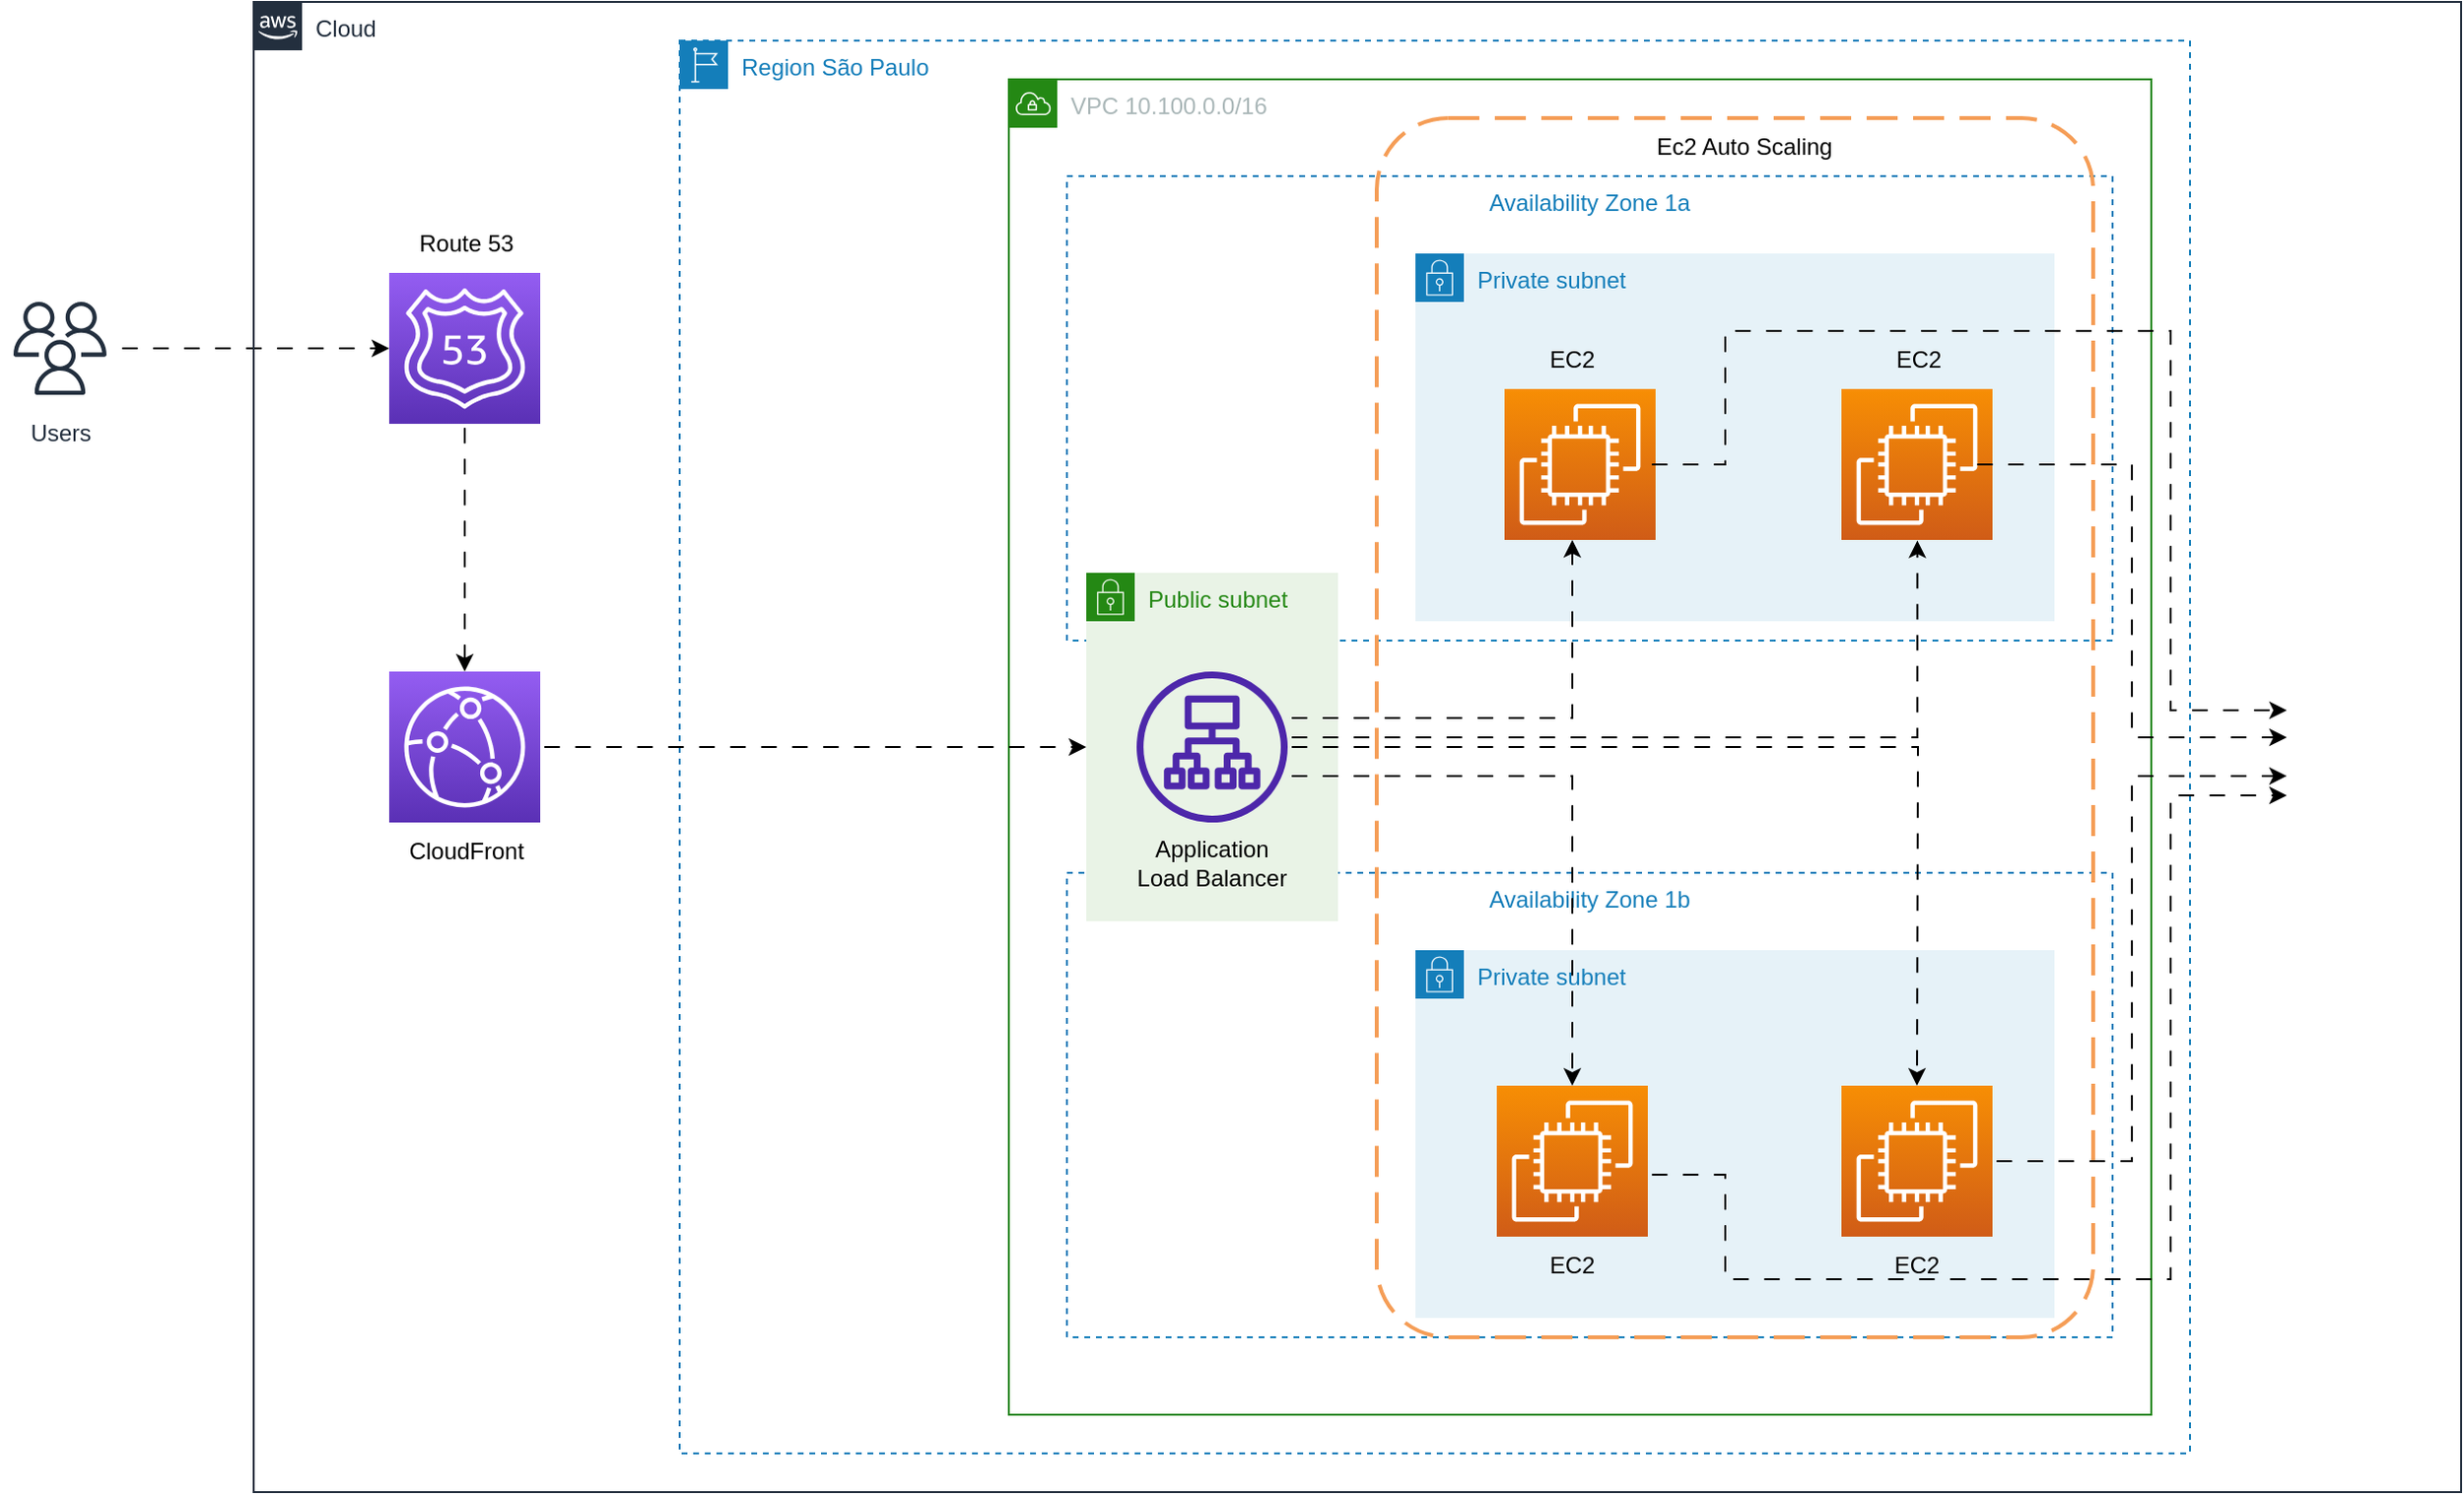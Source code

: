 <mxfile version="21.7.2" type="github">
  <diagram name="Página-1" id="meS7Ra0vE_oxZtrVFws6">
    <mxGraphModel dx="1693" dy="723" grid="1" gridSize="10" guides="1" tooltips="1" connect="1" arrows="1" fold="1" page="1" pageScale="1" pageWidth="827" pageHeight="1169" math="0" shadow="0">
      <root>
        <mxCell id="0" />
        <mxCell id="1" parent="0" />
        <mxCell id="Sbvg0yvKTcz6ybZard4w-1" style="edgeStyle=orthogonalEdgeStyle;rounded=0;orthogonalLoop=1;jettySize=auto;html=1;entryX=0;entryY=0.5;entryDx=0;entryDy=0;entryPerimeter=0;flowAnimation=1;" edge="1" parent="1" source="Sbvg0yvKTcz6ybZard4w-2" target="Sbvg0yvKTcz6ybZard4w-30">
          <mxGeometry relative="1" as="geometry" />
        </mxCell>
        <mxCell id="Sbvg0yvKTcz6ybZard4w-2" value="Users" style="sketch=0;outlineConnect=0;fontColor=#232F3E;gradientColor=none;strokeColor=#232F3E;fillColor=#ffffff;dashed=0;verticalLabelPosition=bottom;verticalAlign=top;align=center;html=1;fontSize=12;fontStyle=0;aspect=fixed;shape=mxgraph.aws4.resourceIcon;resIcon=mxgraph.aws4.users;" vertex="1" parent="1">
          <mxGeometry x="10" y="179" width="60" height="60" as="geometry" />
        </mxCell>
        <mxCell id="Sbvg0yvKTcz6ybZard4w-3" value="Cloud" style="points=[[0,0],[0.25,0],[0.5,0],[0.75,0],[1,0],[1,0.25],[1,0.5],[1,0.75],[1,1],[0.75,1],[0.5,1],[0.25,1],[0,1],[0,0.75],[0,0.5],[0,0.25]];outlineConnect=0;gradientColor=none;html=1;whiteSpace=wrap;fontSize=12;fontStyle=0;container=1;pointerEvents=0;collapsible=0;recursiveResize=0;shape=mxgraph.aws4.group;grIcon=mxgraph.aws4.group_aws_cloud_alt;strokeColor=#232F3E;fillColor=none;verticalAlign=top;align=left;spacingLeft=30;fontColor=#232F3E;dashed=0;" vertex="1" parent="1">
          <mxGeometry x="140" y="30" width="1140" height="770" as="geometry" />
        </mxCell>
        <mxCell id="Sbvg0yvKTcz6ybZard4w-4" value="Region São Paulo" style="points=[[0,0],[0.25,0],[0.5,0],[0.75,0],[1,0],[1,0.25],[1,0.5],[1,0.75],[1,1],[0.75,1],[0.5,1],[0.25,1],[0,1],[0,0.75],[0,0.5],[0,0.25]];outlineConnect=0;gradientColor=none;html=1;whiteSpace=wrap;fontSize=12;fontStyle=0;container=1;pointerEvents=0;collapsible=0;recursiveResize=0;shape=mxgraph.aws4.group;grIcon=mxgraph.aws4.group_region;strokeColor=#147EBA;fillColor=none;verticalAlign=top;align=left;spacingLeft=30;fontColor=#147EBA;dashed=1;" vertex="1" parent="Sbvg0yvKTcz6ybZard4w-3">
          <mxGeometry x="220" y="20" width="780" height="730" as="geometry" />
        </mxCell>
        <mxCell id="Sbvg0yvKTcz6ybZard4w-5" value="VPC 10.100.0.0/16" style="points=[[0,0],[0.25,0],[0.5,0],[0.75,0],[1,0],[1,0.25],[1,0.5],[1,0.75],[1,1],[0.75,1],[0.5,1],[0.25,1],[0,1],[0,0.75],[0,0.5],[0,0.25]];outlineConnect=0;gradientColor=none;html=1;whiteSpace=wrap;fontSize=12;fontStyle=0;container=1;pointerEvents=0;collapsible=0;recursiveResize=0;shape=mxgraph.aws4.group;grIcon=mxgraph.aws4.group_vpc;strokeColor=#248814;fillColor=none;verticalAlign=top;align=left;spacingLeft=30;fontColor=#AAB7B8;dashed=0;" vertex="1" parent="Sbvg0yvKTcz6ybZard4w-4">
          <mxGeometry x="170" y="20" width="590" height="690" as="geometry" />
        </mxCell>
        <mxCell id="Sbvg0yvKTcz6ybZard4w-6" value="Availability Zone 1a" style="fillColor=none;strokeColor=#147EBA;dashed=1;verticalAlign=top;fontStyle=0;fontColor=#147EBA;whiteSpace=wrap;html=1;" vertex="1" parent="Sbvg0yvKTcz6ybZard4w-5">
          <mxGeometry x="30" y="50" width="540" height="240" as="geometry" />
        </mxCell>
        <mxCell id="Sbvg0yvKTcz6ybZard4w-7" value="Availability Zone 1b" style="fillColor=none;strokeColor=#147EBA;dashed=1;verticalAlign=top;fontStyle=0;fontColor=#147EBA;whiteSpace=wrap;html=1;" vertex="1" parent="Sbvg0yvKTcz6ybZard4w-5">
          <mxGeometry x="30" y="410" width="540" height="240" as="geometry" />
        </mxCell>
        <mxCell id="Sbvg0yvKTcz6ybZard4w-8" value="" style="rounded=1;arcSize=10;dashed=1;strokeColor=#F59D56;fillColor=none;gradientColor=none;dashPattern=8 4;strokeWidth=2;" vertex="1" parent="Sbvg0yvKTcz6ybZard4w-5">
          <mxGeometry x="190" y="20" width="370" height="630" as="geometry" />
        </mxCell>
        <mxCell id="Sbvg0yvKTcz6ybZard4w-9" value="Private subnet" style="points=[[0,0],[0.25,0],[0.5,0],[0.75,0],[1,0],[1,0.25],[1,0.5],[1,0.75],[1,1],[0.75,1],[0.5,1],[0.25,1],[0,1],[0,0.75],[0,0.5],[0,0.25]];outlineConnect=0;gradientColor=none;html=1;whiteSpace=wrap;fontSize=12;fontStyle=0;container=1;pointerEvents=0;collapsible=0;recursiveResize=0;shape=mxgraph.aws4.group;grIcon=mxgraph.aws4.group_security_group;grStroke=0;strokeColor=#147EBA;fillColor=#E6F2F8;verticalAlign=top;align=left;spacingLeft=30;fontColor=#147EBA;dashed=0;" vertex="1" parent="Sbvg0yvKTcz6ybZard4w-5">
          <mxGeometry x="210" y="90" width="330" height="190" as="geometry" />
        </mxCell>
        <mxCell id="Sbvg0yvKTcz6ybZard4w-10" value="" style="sketch=0;points=[[0,0,0],[0.25,0,0],[0.5,0,0],[0.75,0,0],[1,0,0],[0,1,0],[0.25,1,0],[0.5,1,0],[0.75,1,0],[1,1,0],[0,0.25,0],[0,0.5,0],[0,0.75,0],[1,0.25,0],[1,0.5,0],[1,0.75,0]];outlineConnect=0;fontColor=#232F3E;gradientColor=#F78E04;gradientDirection=north;fillColor=#D05C17;strokeColor=#ffffff;dashed=0;verticalLabelPosition=bottom;verticalAlign=top;align=center;html=1;fontSize=12;fontStyle=0;aspect=fixed;shape=mxgraph.aws4.resourceIcon;resIcon=mxgraph.aws4.ec2;" vertex="1" parent="Sbvg0yvKTcz6ybZard4w-9">
          <mxGeometry x="220" y="70" width="78" height="78" as="geometry" />
        </mxCell>
        <mxCell id="Sbvg0yvKTcz6ybZard4w-11" value="" style="sketch=0;points=[[0,0,0],[0.25,0,0],[0.5,0,0],[0.75,0,0],[1,0,0],[0,1,0],[0.25,1,0],[0.5,1,0],[0.75,1,0],[1,1,0],[0,0.25,0],[0,0.5,0],[0,0.75,0],[1,0.25,0],[1,0.5,0],[1,0.75,0]];outlineConnect=0;fontColor=#232F3E;gradientColor=#F78E04;gradientDirection=north;fillColor=#D05C17;strokeColor=#ffffff;dashed=0;verticalLabelPosition=bottom;verticalAlign=top;align=center;html=1;fontSize=12;fontStyle=0;aspect=fixed;shape=mxgraph.aws4.resourceIcon;resIcon=mxgraph.aws4.ec2;" vertex="1" parent="Sbvg0yvKTcz6ybZard4w-9">
          <mxGeometry x="46" y="70" width="78" height="78" as="geometry" />
        </mxCell>
        <mxCell id="Sbvg0yvKTcz6ybZard4w-12" value="Private subnet" style="points=[[0,0],[0.25,0],[0.5,0],[0.75,0],[1,0],[1,0.25],[1,0.5],[1,0.75],[1,1],[0.75,1],[0.5,1],[0.25,1],[0,1],[0,0.75],[0,0.5],[0,0.25]];outlineConnect=0;gradientColor=none;html=1;whiteSpace=wrap;fontSize=12;fontStyle=0;container=1;pointerEvents=0;collapsible=0;recursiveResize=0;shape=mxgraph.aws4.group;grIcon=mxgraph.aws4.group_security_group;grStroke=0;strokeColor=#147EBA;fillColor=#E6F2F8;verticalAlign=top;align=left;spacingLeft=30;fontColor=#147EBA;dashed=0;" vertex="1" parent="Sbvg0yvKTcz6ybZard4w-5">
          <mxGeometry x="210" y="450" width="330" height="190" as="geometry" />
        </mxCell>
        <mxCell id="Sbvg0yvKTcz6ybZard4w-13" style="edgeStyle=orthogonalEdgeStyle;rounded=0;orthogonalLoop=1;jettySize=auto;html=1;flowAnimation=1;" edge="1" parent="Sbvg0yvKTcz6ybZard4w-12">
          <mxGeometry relative="1" as="geometry">
            <mxPoint x="120" y="116" as="sourcePoint" />
            <mxPoint x="450" y="-80" as="targetPoint" />
            <Array as="points">
              <mxPoint x="160" y="116" />
              <mxPoint x="160" y="170" />
              <mxPoint x="390" y="170" />
              <mxPoint x="390" y="-80" />
            </Array>
          </mxGeometry>
        </mxCell>
        <mxCell id="Sbvg0yvKTcz6ybZard4w-14" value="" style="sketch=0;points=[[0,0,0],[0.25,0,0],[0.5,0,0],[0.75,0,0],[1,0,0],[0,1,0],[0.25,1,0],[0.5,1,0],[0.75,1,0],[1,1,0],[0,0.25,0],[0,0.5,0],[0,0.75,0],[1,0.25,0],[1,0.5,0],[1,0.75,0]];outlineConnect=0;fontColor=#232F3E;gradientColor=#F78E04;gradientDirection=north;fillColor=#D05C17;strokeColor=#ffffff;dashed=0;verticalLabelPosition=bottom;verticalAlign=top;align=center;html=1;fontSize=12;fontStyle=0;aspect=fixed;shape=mxgraph.aws4.resourceIcon;resIcon=mxgraph.aws4.ec2;" vertex="1" parent="Sbvg0yvKTcz6ybZard4w-12">
          <mxGeometry x="220" y="70" width="78" height="78" as="geometry" />
        </mxCell>
        <mxCell id="Sbvg0yvKTcz6ybZard4w-15" value="EC2" style="text;html=1;strokeColor=none;fillColor=none;align=center;verticalAlign=middle;whiteSpace=wrap;rounded=0;" vertex="1" parent="Sbvg0yvKTcz6ybZard4w-12">
          <mxGeometry x="209" y="148" width="100" height="30" as="geometry" />
        </mxCell>
        <mxCell id="Sbvg0yvKTcz6ybZard4w-16" value="Public subnet" style="points=[[0,0],[0.25,0],[0.5,0],[0.75,0],[1,0],[1,0.25],[1,0.5],[1,0.75],[1,1],[0.75,1],[0.5,1],[0.25,1],[0,1],[0,0.75],[0,0.5],[0,0.25]];outlineConnect=0;gradientColor=none;html=1;whiteSpace=wrap;fontSize=12;fontStyle=0;container=1;pointerEvents=0;collapsible=0;recursiveResize=0;shape=mxgraph.aws4.group;grIcon=mxgraph.aws4.group_security_group;grStroke=0;strokeColor=#248814;fillColor=#E9F3E6;verticalAlign=top;align=left;spacingLeft=30;fontColor=#248814;dashed=0;" vertex="1" parent="Sbvg0yvKTcz6ybZard4w-5">
          <mxGeometry x="40" y="255" width="130" height="180" as="geometry" />
        </mxCell>
        <mxCell id="Sbvg0yvKTcz6ybZard4w-17" value="" style="sketch=0;outlineConnect=0;fontColor=#232F3E;gradientColor=none;fillColor=#4D27AA;strokeColor=none;dashed=0;verticalLabelPosition=bottom;verticalAlign=top;align=center;html=1;fontSize=12;fontStyle=0;aspect=fixed;pointerEvents=1;shape=mxgraph.aws4.application_load_balancer;" vertex="1" parent="Sbvg0yvKTcz6ybZard4w-16">
          <mxGeometry x="26" y="51" width="78" height="78" as="geometry" />
        </mxCell>
        <mxCell id="Sbvg0yvKTcz6ybZard4w-18" value="Ec2 Auto Scaling" style="text;html=1;strokeColor=none;fillColor=none;align=center;verticalAlign=middle;whiteSpace=wrap;rounded=0;" vertex="1" parent="Sbvg0yvKTcz6ybZard4w-5">
          <mxGeometry x="330" y="20" width="100" height="30" as="geometry" />
        </mxCell>
        <mxCell id="Sbvg0yvKTcz6ybZard4w-19" value="Application&lt;br&gt;Load Balancer" style="text;html=1;strokeColor=none;fillColor=none;align=center;verticalAlign=middle;whiteSpace=wrap;rounded=0;" vertex="1" parent="Sbvg0yvKTcz6ybZard4w-5">
          <mxGeometry x="55" y="390" width="100" height="30" as="geometry" />
        </mxCell>
        <mxCell id="Sbvg0yvKTcz6ybZard4w-20" style="edgeStyle=orthogonalEdgeStyle;rounded=0;orthogonalLoop=1;jettySize=auto;html=1;entryX=0.5;entryY=1;entryDx=0;entryDy=0;entryPerimeter=0;flowAnimation=1;" edge="1" parent="Sbvg0yvKTcz6ybZard4w-5" source="Sbvg0yvKTcz6ybZard4w-17">
          <mxGeometry relative="1" as="geometry">
            <Array as="points">
              <mxPoint x="291" y="330" />
            </Array>
            <mxPoint x="291" y="238" as="targetPoint" />
          </mxGeometry>
        </mxCell>
        <mxCell id="Sbvg0yvKTcz6ybZard4w-21" style="edgeStyle=orthogonalEdgeStyle;rounded=0;orthogonalLoop=1;jettySize=auto;html=1;flowAnimation=1;" edge="1" parent="Sbvg0yvKTcz6ybZard4w-5" source="Sbvg0yvKTcz6ybZard4w-17">
          <mxGeometry relative="1" as="geometry">
            <Array as="points">
              <mxPoint x="291" y="360" />
            </Array>
            <mxPoint x="291" y="520" as="targetPoint" />
          </mxGeometry>
        </mxCell>
        <mxCell id="Sbvg0yvKTcz6ybZard4w-22" style="edgeStyle=orthogonalEdgeStyle;rounded=0;orthogonalLoop=1;jettySize=auto;html=1;flowAnimation=1;" edge="1" parent="Sbvg0yvKTcz6ybZard4w-5" source="Sbvg0yvKTcz6ybZard4w-17">
          <mxGeometry relative="1" as="geometry">
            <mxPoint x="469" y="520" as="targetPoint" />
          </mxGeometry>
        </mxCell>
        <mxCell id="Sbvg0yvKTcz6ybZard4w-23" style="edgeStyle=orthogonalEdgeStyle;rounded=0;orthogonalLoop=1;jettySize=auto;html=1;entryX=0.631;entryY=1.004;entryDx=0;entryDy=0;entryPerimeter=0;flowAnimation=1;" edge="1" parent="Sbvg0yvKTcz6ybZard4w-5" source="Sbvg0yvKTcz6ybZard4w-17">
          <mxGeometry relative="1" as="geometry">
            <Array as="points">
              <mxPoint x="469" y="340" />
            </Array>
            <mxPoint x="469.218" y="238.312" as="targetPoint" />
          </mxGeometry>
        </mxCell>
        <mxCell id="Sbvg0yvKTcz6ybZard4w-24" value="" style="sketch=0;points=[[0,0,0],[0.25,0,0],[0.5,0,0],[0.75,0,0],[1,0,0],[0,1,0],[0.25,1,0],[0.5,1,0],[0.75,1,0],[1,1,0],[0,0.25,0],[0,0.5,0],[0,0.75,0],[1,0.25,0],[1,0.5,0],[1,0.75,0]];outlineConnect=0;fontColor=#232F3E;gradientColor=#F78E04;gradientDirection=north;fillColor=#D05C17;strokeColor=#ffffff;dashed=0;verticalLabelPosition=bottom;verticalAlign=top;align=center;html=1;fontSize=12;fontStyle=0;aspect=fixed;shape=mxgraph.aws4.resourceIcon;resIcon=mxgraph.aws4.ec2;" vertex="1" parent="Sbvg0yvKTcz6ybZard4w-5">
          <mxGeometry x="252" y="520" width="78" height="78" as="geometry" />
        </mxCell>
        <mxCell id="Sbvg0yvKTcz6ybZard4w-25" value="EC2" style="text;html=1;strokeColor=none;fillColor=none;align=center;verticalAlign=middle;whiteSpace=wrap;rounded=0;" vertex="1" parent="Sbvg0yvKTcz6ybZard4w-5">
          <mxGeometry x="420" y="130" width="100" height="30" as="geometry" />
        </mxCell>
        <mxCell id="Sbvg0yvKTcz6ybZard4w-26" value="EC2" style="text;html=1;strokeColor=none;fillColor=none;align=center;verticalAlign=middle;whiteSpace=wrap;rounded=0;" vertex="1" parent="Sbvg0yvKTcz6ybZard4w-5">
          <mxGeometry x="241" y="598" width="100" height="30" as="geometry" />
        </mxCell>
        <mxCell id="Sbvg0yvKTcz6ybZard4w-27" style="edgeStyle=orthogonalEdgeStyle;rounded=0;orthogonalLoop=1;jettySize=auto;html=1;flowAnimation=1;" edge="1" parent="Sbvg0yvKTcz6ybZard4w-3" source="Sbvg0yvKTcz6ybZard4w-28" target="Sbvg0yvKTcz6ybZard4w-16">
          <mxGeometry relative="1" as="geometry" />
        </mxCell>
        <mxCell id="Sbvg0yvKTcz6ybZard4w-28" value="" style="sketch=0;points=[[0,0,0],[0.25,0,0],[0.5,0,0],[0.75,0,0],[1,0,0],[0,1,0],[0.25,1,0],[0.5,1,0],[0.75,1,0],[1,1,0],[0,0.25,0],[0,0.5,0],[0,0.75,0],[1,0.25,0],[1,0.5,0],[1,0.75,0]];outlineConnect=0;fontColor=#232F3E;gradientColor=#945DF2;gradientDirection=north;fillColor=#5A30B5;strokeColor=#ffffff;dashed=0;verticalLabelPosition=bottom;verticalAlign=top;align=center;html=1;fontSize=12;fontStyle=0;aspect=fixed;shape=mxgraph.aws4.resourceIcon;resIcon=mxgraph.aws4.cloudfront;" vertex="1" parent="Sbvg0yvKTcz6ybZard4w-3">
          <mxGeometry x="70" y="346" width="78" height="78" as="geometry" />
        </mxCell>
        <mxCell id="Sbvg0yvKTcz6ybZard4w-29" style="edgeStyle=orthogonalEdgeStyle;rounded=0;orthogonalLoop=1;jettySize=auto;html=1;flowAnimation=1;" edge="1" parent="Sbvg0yvKTcz6ybZard4w-3" source="Sbvg0yvKTcz6ybZard4w-30" target="Sbvg0yvKTcz6ybZard4w-28">
          <mxGeometry relative="1" as="geometry" />
        </mxCell>
        <mxCell id="Sbvg0yvKTcz6ybZard4w-30" value="" style="sketch=0;points=[[0,0,0],[0.25,0,0],[0.5,0,0],[0.75,0,0],[1,0,0],[0,1,0],[0.25,1,0],[0.5,1,0],[0.75,1,0],[1,1,0],[0,0.25,0],[0,0.5,0],[0,0.75,0],[1,0.25,0],[1,0.5,0],[1,0.75,0]];outlineConnect=0;fontColor=#232F3E;gradientColor=#945DF2;gradientDirection=north;fillColor=#5A30B5;strokeColor=#ffffff;dashed=0;verticalLabelPosition=bottom;verticalAlign=top;align=center;html=1;fontSize=12;fontStyle=0;aspect=fixed;shape=mxgraph.aws4.resourceIcon;resIcon=mxgraph.aws4.route_53;" vertex="1" parent="Sbvg0yvKTcz6ybZard4w-3">
          <mxGeometry x="70" y="140" width="78" height="78" as="geometry" />
        </mxCell>
        <mxCell id="Sbvg0yvKTcz6ybZard4w-31" value="Route 53" style="text;html=1;strokeColor=none;fillColor=none;align=center;verticalAlign=middle;whiteSpace=wrap;rounded=0;" vertex="1" parent="Sbvg0yvKTcz6ybZard4w-3">
          <mxGeometry x="60" y="110" width="100" height="30" as="geometry" />
        </mxCell>
        <mxCell id="Sbvg0yvKTcz6ybZard4w-32" value="CloudFront" style="text;html=1;strokeColor=none;fillColor=none;align=center;verticalAlign=middle;whiteSpace=wrap;rounded=0;" vertex="1" parent="Sbvg0yvKTcz6ybZard4w-3">
          <mxGeometry x="60" y="424" width="100" height="30" as="geometry" />
        </mxCell>
        <mxCell id="Sbvg0yvKTcz6ybZard4w-33" style="edgeStyle=orthogonalEdgeStyle;rounded=0;orthogonalLoop=1;jettySize=auto;html=1;flowAnimation=1;" edge="1" parent="Sbvg0yvKTcz6ybZard4w-3">
          <mxGeometry relative="1" as="geometry">
            <Array as="points">
              <mxPoint x="970" y="239" />
              <mxPoint x="970" y="380" />
            </Array>
            <mxPoint x="888.0" y="239" as="sourcePoint" />
            <mxPoint x="1050" y="380" as="targetPoint" />
          </mxGeometry>
        </mxCell>
        <mxCell id="Sbvg0yvKTcz6ybZard4w-34" style="edgeStyle=orthogonalEdgeStyle;rounded=0;orthogonalLoop=1;jettySize=auto;html=1;entryX=0;entryY=0.692;entryDx=0;entryDy=0;entryPerimeter=0;flowAnimation=1;" edge="1" parent="Sbvg0yvKTcz6ybZard4w-3">
          <mxGeometry relative="1" as="geometry">
            <Array as="points">
              <mxPoint x="970" y="599" />
              <mxPoint x="970" y="400" />
            </Array>
            <mxPoint x="898.0" y="599" as="sourcePoint" />
            <mxPoint x="1050" y="399.976" as="targetPoint" />
          </mxGeometry>
        </mxCell>
        <mxCell id="Sbvg0yvKTcz6ybZard4w-35" style="edgeStyle=orthogonalEdgeStyle;rounded=0;orthogonalLoop=1;jettySize=auto;html=1;entryX=0;entryY=0.25;entryDx=0;entryDy=0;entryPerimeter=0;flowAnimation=1;" edge="1" parent="Sbvg0yvKTcz6ybZard4w-3">
          <mxGeometry relative="1" as="geometry">
            <Array as="points">
              <mxPoint x="760" y="239" />
              <mxPoint x="760" y="170" />
              <mxPoint x="990" y="170" />
              <mxPoint x="990" y="366" />
              <mxPoint x="1050" y="366" />
            </Array>
            <mxPoint x="720" y="239" as="sourcePoint" />
            <mxPoint x="1050" y="365.5" as="targetPoint" />
          </mxGeometry>
        </mxCell>
        <mxCell id="Sbvg0yvKTcz6ybZard4w-36" value="EC2" style="text;html=1;strokeColor=none;fillColor=none;align=center;verticalAlign=middle;whiteSpace=wrap;rounded=0;" vertex="1" parent="1">
          <mxGeometry x="771" y="200" width="100" height="30" as="geometry" />
        </mxCell>
      </root>
    </mxGraphModel>
  </diagram>
</mxfile>

